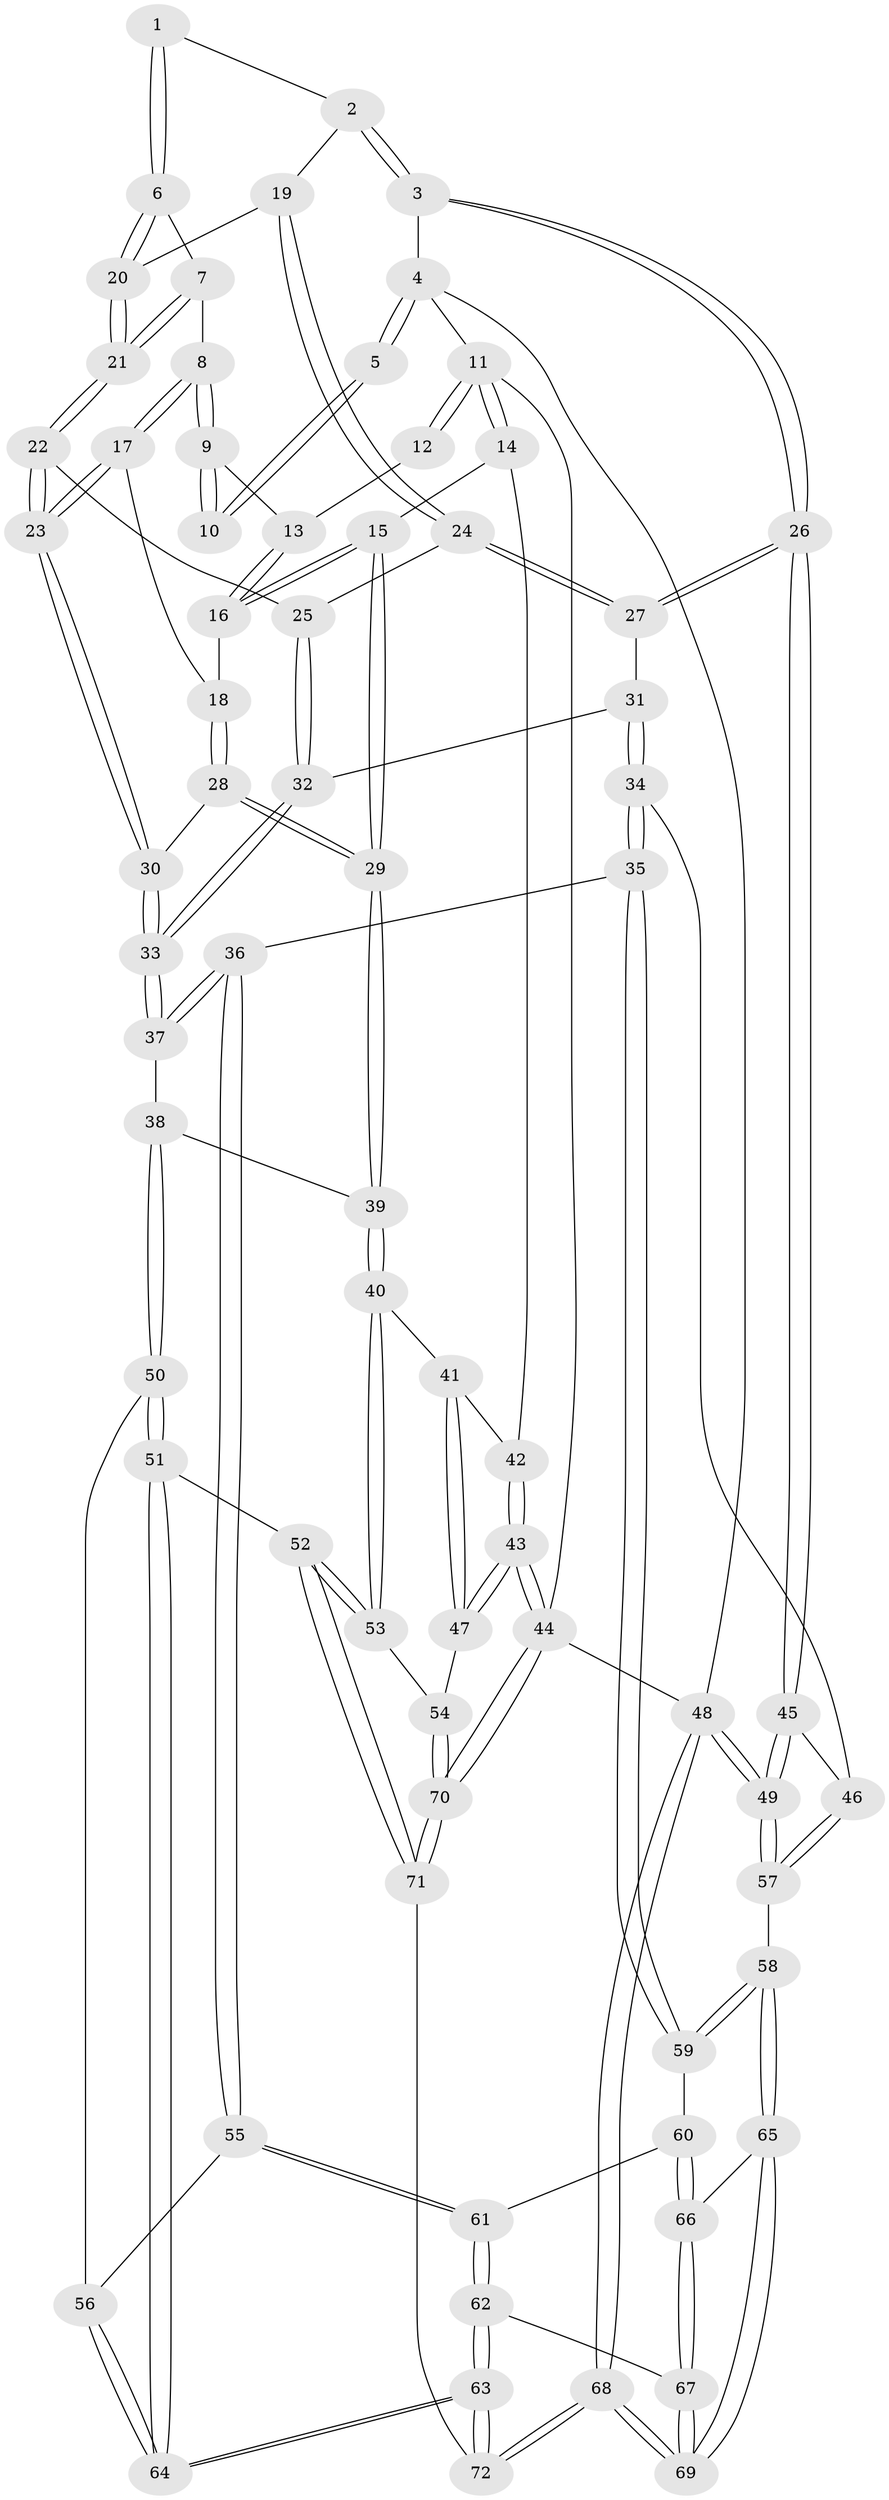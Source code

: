 // Generated by graph-tools (version 1.1) at 2025/00/03/09/25 05:00:01]
// undirected, 72 vertices, 177 edges
graph export_dot {
graph [start="1"]
  node [color=gray90,style=filled];
  1 [pos="+0.6973442531334482+0"];
  2 [pos="+0.8258023135017984+0.12780984191895822"];
  3 [pos="+1+0"];
  4 [pos="+1+0"];
  5 [pos="+0.6632314741451449+0"];
  6 [pos="+0.6807700274080554+0.15203295905373523"];
  7 [pos="+0.5422372357100991+0.14665596870406378"];
  8 [pos="+0.5279673307059759+0.14349013299552363"];
  9 [pos="+0.5131721457790175+0.07253438307576614"];
  10 [pos="+0.5291570584830833+0"];
  11 [pos="+0+0"];
  12 [pos="+0.3382009972549449+0"];
  13 [pos="+0.3150774259544915+0.0948631618474211"];
  14 [pos="+0+0.1879968484942719"];
  15 [pos="+0.2100566774489093+0.21718815050193255"];
  16 [pos="+0.2666575435763103+0.19158128530981994"];
  17 [pos="+0.471051608998656+0.22484656199390404"];
  18 [pos="+0.4648923327050293+0.2275916579987903"];
  19 [pos="+0.7737945325530194+0.1908442561942835"];
  20 [pos="+0.7223228653179109+0.18163654076582614"];
  21 [pos="+0.644376081439965+0.28715262411916004"];
  22 [pos="+0.6268845977628624+0.35549706965459166"];
  23 [pos="+0.614354210362723+0.36982438695492204"];
  24 [pos="+0.7853245642789412+0.21793348470751497"];
  25 [pos="+0.7531636382075141+0.3175726221456936"];
  26 [pos="+1+0.3815069430820647"];
  27 [pos="+1+0.3726035076860938"];
  28 [pos="+0.4303989596164183+0.3359278007939351"];
  29 [pos="+0.3533128752632866+0.46330664831135854"];
  30 [pos="+0.6093621825904144+0.4165222524547275"];
  31 [pos="+0.8294058803211611+0.4220090567049614"];
  32 [pos="+0.8166250475488143+0.41818077571973095"];
  33 [pos="+0.6107832131776149+0.470020601353159"];
  34 [pos="+0.7952826998472271+0.6024336897510824"];
  35 [pos="+0.7478297699985328+0.614465894204277"];
  36 [pos="+0.6326697738255375+0.61036395240029"];
  37 [pos="+0.5840875493272012+0.5314932403292786"];
  38 [pos="+0.5215239946619006+0.5289354049383167"];
  39 [pos="+0.35426092885386906+0.48036351524596577"];
  40 [pos="+0.2923910177837806+0.5323319260049351"];
  41 [pos="+0.19840123461994003+0.5033080722622116"];
  42 [pos="+0+0.27551949939020953"];
  43 [pos="+0+0.6958845291603566"];
  44 [pos="+0+1"];
  45 [pos="+1+0.43075642170474887"];
  46 [pos="+0.8274944210382197+0.6110378351013693"];
  47 [pos="+0+0.6956904087796598"];
  48 [pos="+1+1"];
  49 [pos="+1+0.7555657185655922"];
  50 [pos="+0.3721950923814432+0.7733202688310253"];
  51 [pos="+0.3480486460446537+0.7848492739577545"];
  52 [pos="+0.28293378742478215+0.7858986549146009"];
  53 [pos="+0.2611464296665838+0.7560530059097895"];
  54 [pos="+0.19821586744000247+0.7448911347148546"];
  55 [pos="+0.6147675999427707+0.6983975219028137"];
  56 [pos="+0.5566171727763417+0.7384427785158209"];
  57 [pos="+0.928178827210645+0.7407221598649439"];
  58 [pos="+0.8811290055978835+0.7726238896379615"];
  59 [pos="+0.7986918995674694+0.7663736689133609"];
  60 [pos="+0.7532381902261641+0.7921985483141977"];
  61 [pos="+0.6482830185753659+0.7503891750271233"];
  62 [pos="+0.6495279597415045+0.9205073854937781"];
  63 [pos="+0.5793128121179932+1"];
  64 [pos="+0.5336581188950541+0.9400992592242777"];
  65 [pos="+0.8462142459008919+0.8859656165585712"];
  66 [pos="+0.758813746721483+0.8370313394458583"];
  67 [pos="+0.7116928061303657+0.898873737520718"];
  68 [pos="+1+1"];
  69 [pos="+0.8577566895534036+0.9500534303265503"];
  70 [pos="+0+1"];
  71 [pos="+0.17946902114927102+1"];
  72 [pos="+0.5724238908019885+1"];
  1 -- 2;
  1 -- 6;
  1 -- 6;
  2 -- 3;
  2 -- 3;
  2 -- 19;
  3 -- 4;
  3 -- 26;
  3 -- 26;
  4 -- 5;
  4 -- 5;
  4 -- 11;
  4 -- 48;
  5 -- 10;
  5 -- 10;
  6 -- 7;
  6 -- 20;
  6 -- 20;
  7 -- 8;
  7 -- 21;
  7 -- 21;
  8 -- 9;
  8 -- 9;
  8 -- 17;
  8 -- 17;
  9 -- 10;
  9 -- 10;
  9 -- 13;
  11 -- 12;
  11 -- 12;
  11 -- 14;
  11 -- 14;
  11 -- 44;
  12 -- 13;
  13 -- 16;
  13 -- 16;
  14 -- 15;
  14 -- 42;
  15 -- 16;
  15 -- 16;
  15 -- 29;
  15 -- 29;
  16 -- 18;
  17 -- 18;
  17 -- 23;
  17 -- 23;
  18 -- 28;
  18 -- 28;
  19 -- 20;
  19 -- 24;
  19 -- 24;
  20 -- 21;
  20 -- 21;
  21 -- 22;
  21 -- 22;
  22 -- 23;
  22 -- 23;
  22 -- 25;
  23 -- 30;
  23 -- 30;
  24 -- 25;
  24 -- 27;
  24 -- 27;
  25 -- 32;
  25 -- 32;
  26 -- 27;
  26 -- 27;
  26 -- 45;
  26 -- 45;
  27 -- 31;
  28 -- 29;
  28 -- 29;
  28 -- 30;
  29 -- 39;
  29 -- 39;
  30 -- 33;
  30 -- 33;
  31 -- 32;
  31 -- 34;
  31 -- 34;
  32 -- 33;
  32 -- 33;
  33 -- 37;
  33 -- 37;
  34 -- 35;
  34 -- 35;
  34 -- 46;
  35 -- 36;
  35 -- 59;
  35 -- 59;
  36 -- 37;
  36 -- 37;
  36 -- 55;
  36 -- 55;
  37 -- 38;
  38 -- 39;
  38 -- 50;
  38 -- 50;
  39 -- 40;
  39 -- 40;
  40 -- 41;
  40 -- 53;
  40 -- 53;
  41 -- 42;
  41 -- 47;
  41 -- 47;
  42 -- 43;
  42 -- 43;
  43 -- 44;
  43 -- 44;
  43 -- 47;
  43 -- 47;
  44 -- 70;
  44 -- 70;
  44 -- 48;
  45 -- 46;
  45 -- 49;
  45 -- 49;
  46 -- 57;
  46 -- 57;
  47 -- 54;
  48 -- 49;
  48 -- 49;
  48 -- 68;
  48 -- 68;
  49 -- 57;
  49 -- 57;
  50 -- 51;
  50 -- 51;
  50 -- 56;
  51 -- 52;
  51 -- 64;
  51 -- 64;
  52 -- 53;
  52 -- 53;
  52 -- 71;
  52 -- 71;
  53 -- 54;
  54 -- 70;
  54 -- 70;
  55 -- 56;
  55 -- 61;
  55 -- 61;
  56 -- 64;
  56 -- 64;
  57 -- 58;
  58 -- 59;
  58 -- 59;
  58 -- 65;
  58 -- 65;
  59 -- 60;
  60 -- 61;
  60 -- 66;
  60 -- 66;
  61 -- 62;
  61 -- 62;
  62 -- 63;
  62 -- 63;
  62 -- 67;
  63 -- 64;
  63 -- 64;
  63 -- 72;
  63 -- 72;
  65 -- 66;
  65 -- 69;
  65 -- 69;
  66 -- 67;
  66 -- 67;
  67 -- 69;
  67 -- 69;
  68 -- 69;
  68 -- 69;
  68 -- 72;
  68 -- 72;
  70 -- 71;
  70 -- 71;
  71 -- 72;
}

